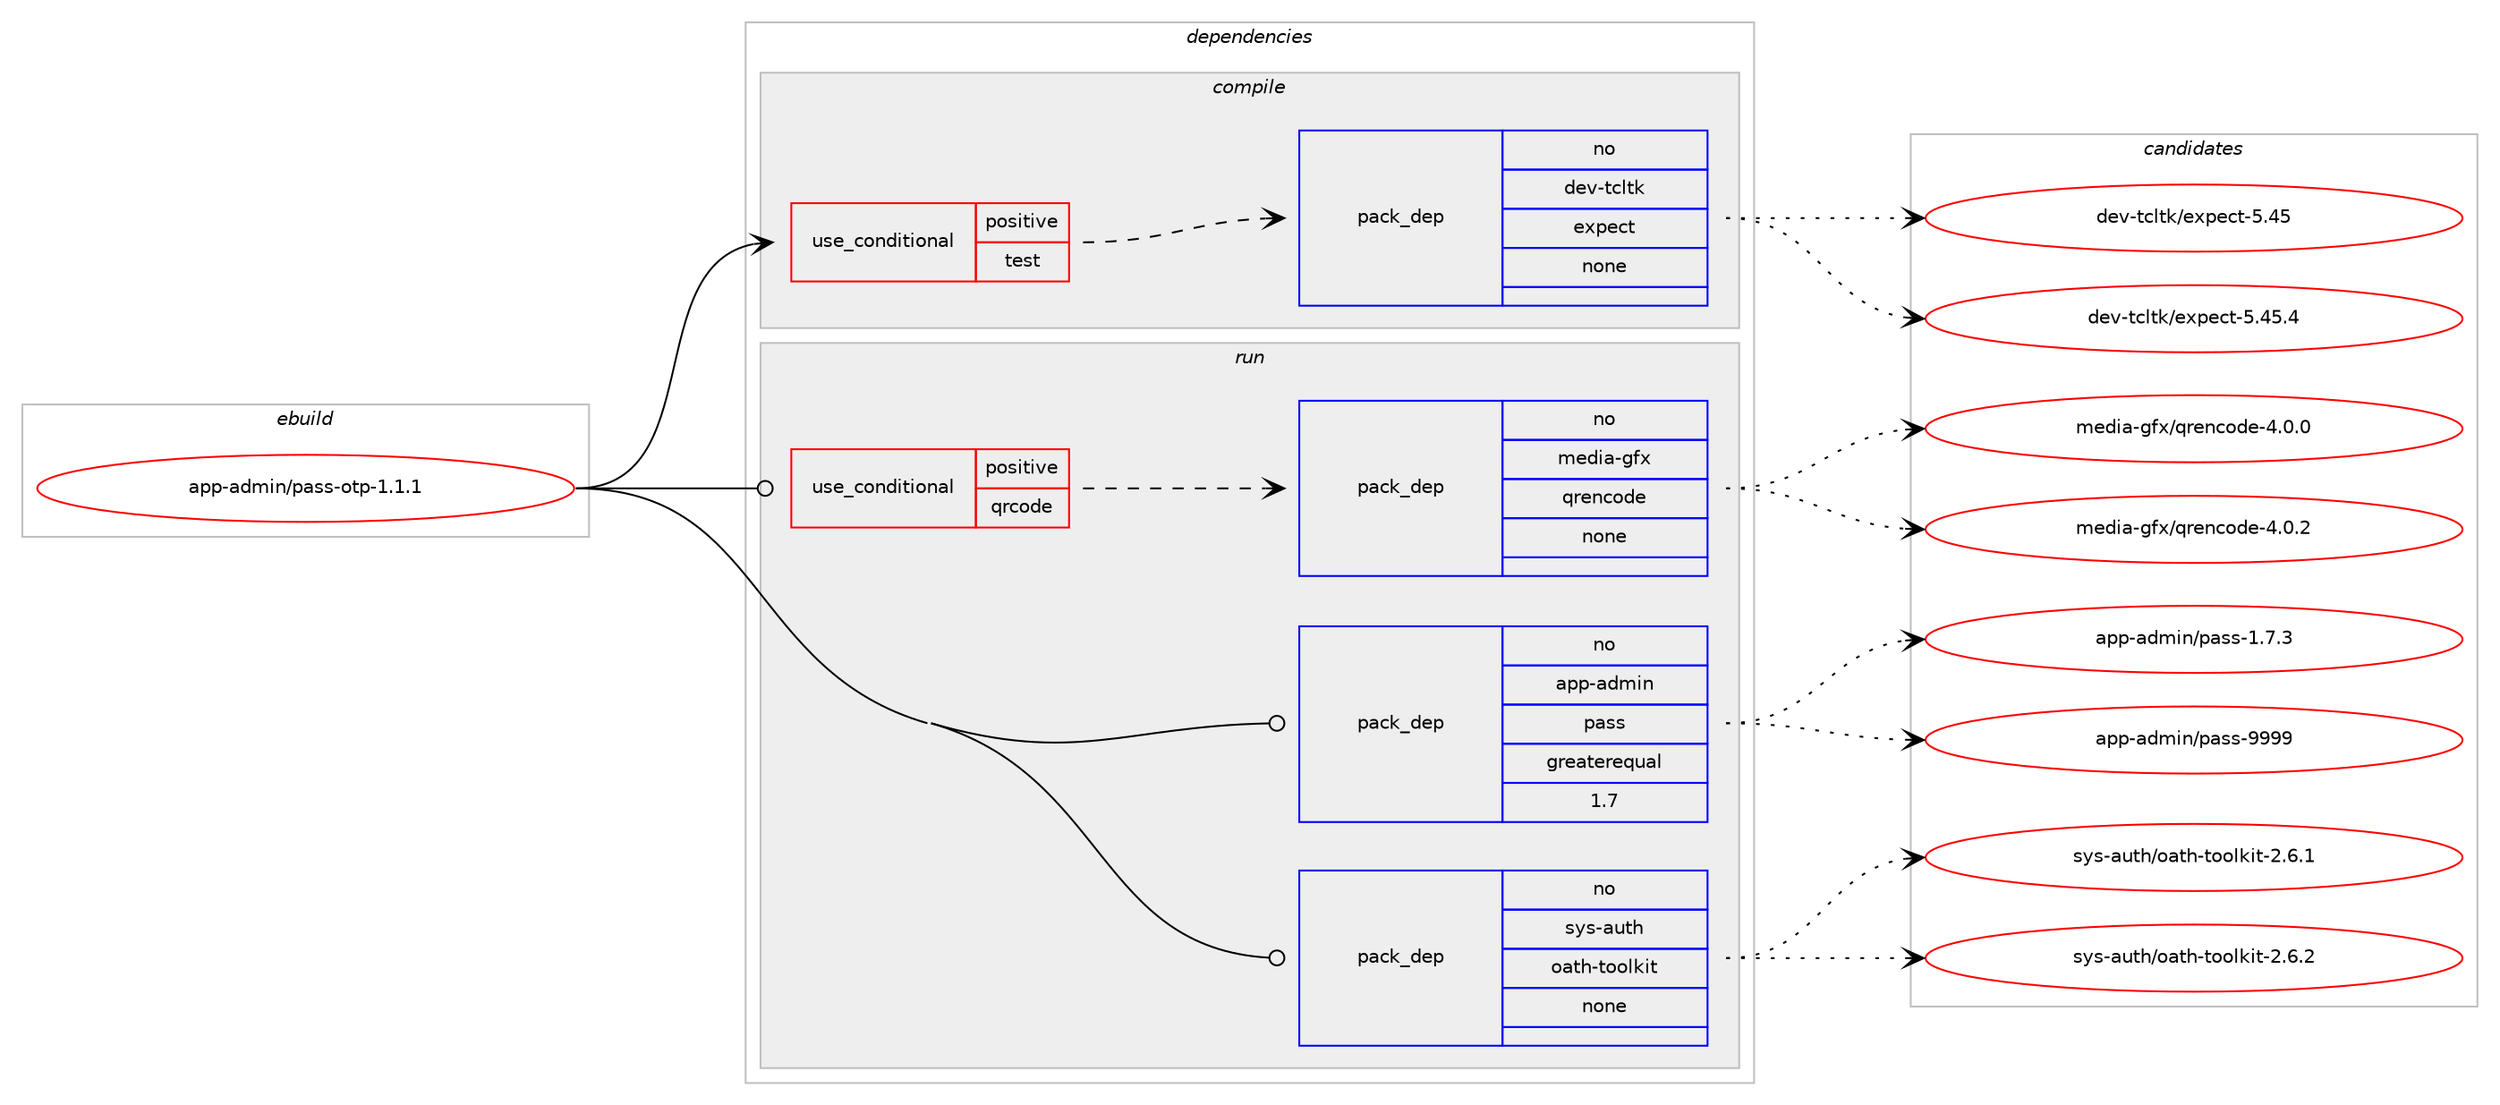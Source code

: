 digraph prolog {

# *************
# Graph options
# *************

newrank=true;
concentrate=true;
compound=true;
graph [rankdir=LR,fontname=Helvetica,fontsize=10,ranksep=1.5];#, ranksep=2.5, nodesep=0.2];
edge  [arrowhead=vee];
node  [fontname=Helvetica,fontsize=10];

# **********
# The ebuild
# **********

subgraph cluster_leftcol {
color=gray;
rank=same;
label=<<i>ebuild</i>>;
id [label="app-admin/pass-otp-1.1.1", color=red, width=4, href="../app-admin/pass-otp-1.1.1.svg"];
}

# ****************
# The dependencies
# ****************

subgraph cluster_midcol {
color=gray;
label=<<i>dependencies</i>>;
subgraph cluster_compile {
fillcolor="#eeeeee";
style=filled;
label=<<i>compile</i>>;
subgraph cond163 {
dependency1098 [label=<<TABLE BORDER="0" CELLBORDER="1" CELLSPACING="0" CELLPADDING="4"><TR><TD ROWSPAN="3" CELLPADDING="10">use_conditional</TD></TR><TR><TD>positive</TD></TR><TR><TD>test</TD></TR></TABLE>>, shape=none, color=red];
subgraph pack882 {
dependency1099 [label=<<TABLE BORDER="0" CELLBORDER="1" CELLSPACING="0" CELLPADDING="4" WIDTH="220"><TR><TD ROWSPAN="6" CELLPADDING="30">pack_dep</TD></TR><TR><TD WIDTH="110">no</TD></TR><TR><TD>dev-tcltk</TD></TR><TR><TD>expect</TD></TR><TR><TD>none</TD></TR><TR><TD></TD></TR></TABLE>>, shape=none, color=blue];
}
dependency1098:e -> dependency1099:w [weight=20,style="dashed",arrowhead="vee"];
}
id:e -> dependency1098:w [weight=20,style="solid",arrowhead="vee"];
}
subgraph cluster_compileandrun {
fillcolor="#eeeeee";
style=filled;
label=<<i>compile and run</i>>;
}
subgraph cluster_run {
fillcolor="#eeeeee";
style=filled;
label=<<i>run</i>>;
subgraph cond164 {
dependency1100 [label=<<TABLE BORDER="0" CELLBORDER="1" CELLSPACING="0" CELLPADDING="4"><TR><TD ROWSPAN="3" CELLPADDING="10">use_conditional</TD></TR><TR><TD>positive</TD></TR><TR><TD>qrcode</TD></TR></TABLE>>, shape=none, color=red];
subgraph pack883 {
dependency1101 [label=<<TABLE BORDER="0" CELLBORDER="1" CELLSPACING="0" CELLPADDING="4" WIDTH="220"><TR><TD ROWSPAN="6" CELLPADDING="30">pack_dep</TD></TR><TR><TD WIDTH="110">no</TD></TR><TR><TD>media-gfx</TD></TR><TR><TD>qrencode</TD></TR><TR><TD>none</TD></TR><TR><TD></TD></TR></TABLE>>, shape=none, color=blue];
}
dependency1100:e -> dependency1101:w [weight=20,style="dashed",arrowhead="vee"];
}
id:e -> dependency1100:w [weight=20,style="solid",arrowhead="odot"];
subgraph pack884 {
dependency1102 [label=<<TABLE BORDER="0" CELLBORDER="1" CELLSPACING="0" CELLPADDING="4" WIDTH="220"><TR><TD ROWSPAN="6" CELLPADDING="30">pack_dep</TD></TR><TR><TD WIDTH="110">no</TD></TR><TR><TD>app-admin</TD></TR><TR><TD>pass</TD></TR><TR><TD>greaterequal</TD></TR><TR><TD>1.7</TD></TR></TABLE>>, shape=none, color=blue];
}
id:e -> dependency1102:w [weight=20,style="solid",arrowhead="odot"];
subgraph pack885 {
dependency1103 [label=<<TABLE BORDER="0" CELLBORDER="1" CELLSPACING="0" CELLPADDING="4" WIDTH="220"><TR><TD ROWSPAN="6" CELLPADDING="30">pack_dep</TD></TR><TR><TD WIDTH="110">no</TD></TR><TR><TD>sys-auth</TD></TR><TR><TD>oath-toolkit</TD></TR><TR><TD>none</TD></TR><TR><TD></TD></TR></TABLE>>, shape=none, color=blue];
}
id:e -> dependency1103:w [weight=20,style="solid",arrowhead="odot"];
}
}

# **************
# The candidates
# **************

subgraph cluster_choices {
rank=same;
color=gray;
label=<<i>candidates</i>>;

subgraph choice882 {
color=black;
nodesep=1;
choice100101118451169910811610747101120112101991164553465253 [label="dev-tcltk/expect-5.45", color=red, width=4,href="../dev-tcltk/expect-5.45.svg"];
choice1001011184511699108116107471011201121019911645534652534652 [label="dev-tcltk/expect-5.45.4", color=red, width=4,href="../dev-tcltk/expect-5.45.4.svg"];
dependency1099:e -> choice100101118451169910811610747101120112101991164553465253:w [style=dotted,weight="100"];
dependency1099:e -> choice1001011184511699108116107471011201121019911645534652534652:w [style=dotted,weight="100"];
}
subgraph choice883 {
color=black;
nodesep=1;
choice10910110010597451031021204711311410111099111100101455246484648 [label="media-gfx/qrencode-4.0.0", color=red, width=4,href="../media-gfx/qrencode-4.0.0.svg"];
choice10910110010597451031021204711311410111099111100101455246484650 [label="media-gfx/qrencode-4.0.2", color=red, width=4,href="../media-gfx/qrencode-4.0.2.svg"];
dependency1101:e -> choice10910110010597451031021204711311410111099111100101455246484648:w [style=dotted,weight="100"];
dependency1101:e -> choice10910110010597451031021204711311410111099111100101455246484650:w [style=dotted,weight="100"];
}
subgraph choice884 {
color=black;
nodesep=1;
choice9711211245971001091051104711297115115454946554651 [label="app-admin/pass-1.7.3", color=red, width=4,href="../app-admin/pass-1.7.3.svg"];
choice97112112459710010910511047112971151154557575757 [label="app-admin/pass-9999", color=red, width=4,href="../app-admin/pass-9999.svg"];
dependency1102:e -> choice9711211245971001091051104711297115115454946554651:w [style=dotted,weight="100"];
dependency1102:e -> choice97112112459710010910511047112971151154557575757:w [style=dotted,weight="100"];
}
subgraph choice885 {
color=black;
nodesep=1;
choice1151211154597117116104471119711610445116111111108107105116455046544649 [label="sys-auth/oath-toolkit-2.6.1", color=red, width=4,href="../sys-auth/oath-toolkit-2.6.1.svg"];
choice1151211154597117116104471119711610445116111111108107105116455046544650 [label="sys-auth/oath-toolkit-2.6.2", color=red, width=4,href="../sys-auth/oath-toolkit-2.6.2.svg"];
dependency1103:e -> choice1151211154597117116104471119711610445116111111108107105116455046544649:w [style=dotted,weight="100"];
dependency1103:e -> choice1151211154597117116104471119711610445116111111108107105116455046544650:w [style=dotted,weight="100"];
}
}

}
